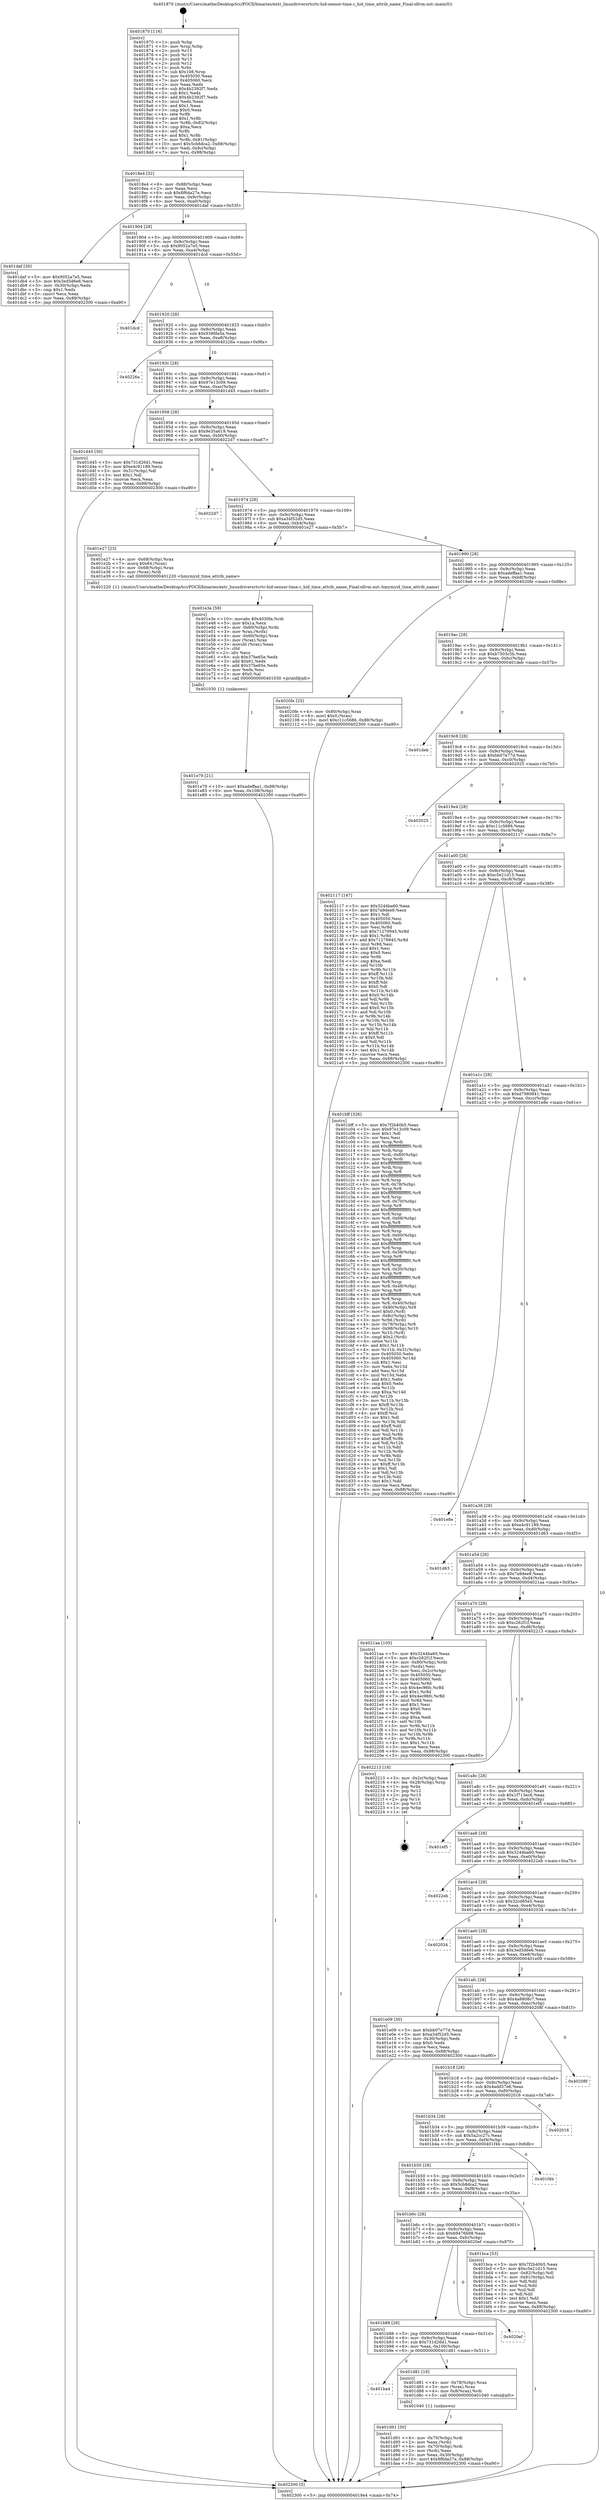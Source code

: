 digraph "0x401870" {
  label = "0x401870 (/mnt/c/Users/mathe/Desktop/tcc/POCII/binaries/extr_linuxdriversrtcrtc-hid-sensor-time.c_hid_time_attrib_name_Final-ollvm.out::main(0))"
  labelloc = "t"
  node[shape=record]

  Entry [label="",width=0.3,height=0.3,shape=circle,fillcolor=black,style=filled]
  "0x4018e4" [label="{
     0x4018e4 [32]\l
     | [instrs]\l
     &nbsp;&nbsp;0x4018e4 \<+6\>: mov -0x88(%rbp),%eax\l
     &nbsp;&nbsp;0x4018ea \<+2\>: mov %eax,%ecx\l
     &nbsp;&nbsp;0x4018ec \<+6\>: sub $0x8f6da27e,%ecx\l
     &nbsp;&nbsp;0x4018f2 \<+6\>: mov %eax,-0x9c(%rbp)\l
     &nbsp;&nbsp;0x4018f8 \<+6\>: mov %ecx,-0xa0(%rbp)\l
     &nbsp;&nbsp;0x4018fe \<+6\>: je 0000000000401daf \<main+0x53f\>\l
  }"]
  "0x401daf" [label="{
     0x401daf [30]\l
     | [instrs]\l
     &nbsp;&nbsp;0x401daf \<+5\>: mov $0x9052a7e5,%eax\l
     &nbsp;&nbsp;0x401db4 \<+5\>: mov $0x3ed5d6e6,%ecx\l
     &nbsp;&nbsp;0x401db9 \<+3\>: mov -0x30(%rbp),%edx\l
     &nbsp;&nbsp;0x401dbc \<+3\>: cmp $0x1,%edx\l
     &nbsp;&nbsp;0x401dbf \<+3\>: cmovl %ecx,%eax\l
     &nbsp;&nbsp;0x401dc2 \<+6\>: mov %eax,-0x88(%rbp)\l
     &nbsp;&nbsp;0x401dc8 \<+5\>: jmp 0000000000402300 \<main+0xa90\>\l
  }"]
  "0x401904" [label="{
     0x401904 [28]\l
     | [instrs]\l
     &nbsp;&nbsp;0x401904 \<+5\>: jmp 0000000000401909 \<main+0x99\>\l
     &nbsp;&nbsp;0x401909 \<+6\>: mov -0x9c(%rbp),%eax\l
     &nbsp;&nbsp;0x40190f \<+5\>: sub $0x9052a7e5,%eax\l
     &nbsp;&nbsp;0x401914 \<+6\>: mov %eax,-0xa4(%rbp)\l
     &nbsp;&nbsp;0x40191a \<+6\>: je 0000000000401dcd \<main+0x55d\>\l
  }"]
  Exit [label="",width=0.3,height=0.3,shape=circle,fillcolor=black,style=filled,peripheries=2]
  "0x401dcd" [label="{
     0x401dcd\l
  }", style=dashed]
  "0x401920" [label="{
     0x401920 [28]\l
     | [instrs]\l
     &nbsp;&nbsp;0x401920 \<+5\>: jmp 0000000000401925 \<main+0xb5\>\l
     &nbsp;&nbsp;0x401925 \<+6\>: mov -0x9c(%rbp),%eax\l
     &nbsp;&nbsp;0x40192b \<+5\>: sub $0x939fda5e,%eax\l
     &nbsp;&nbsp;0x401930 \<+6\>: mov %eax,-0xa8(%rbp)\l
     &nbsp;&nbsp;0x401936 \<+6\>: je 000000000040226a \<main+0x9fa\>\l
  }"]
  "0x401e79" [label="{
     0x401e79 [21]\l
     | [instrs]\l
     &nbsp;&nbsp;0x401e79 \<+10\>: movl $0xadeffaa1,-0x88(%rbp)\l
     &nbsp;&nbsp;0x401e83 \<+6\>: mov %eax,-0x108(%rbp)\l
     &nbsp;&nbsp;0x401e89 \<+5\>: jmp 0000000000402300 \<main+0xa90\>\l
  }"]
  "0x40226a" [label="{
     0x40226a\l
  }", style=dashed]
  "0x40193c" [label="{
     0x40193c [28]\l
     | [instrs]\l
     &nbsp;&nbsp;0x40193c \<+5\>: jmp 0000000000401941 \<main+0xd1\>\l
     &nbsp;&nbsp;0x401941 \<+6\>: mov -0x9c(%rbp),%eax\l
     &nbsp;&nbsp;0x401947 \<+5\>: sub $0x97e13c09,%eax\l
     &nbsp;&nbsp;0x40194c \<+6\>: mov %eax,-0xac(%rbp)\l
     &nbsp;&nbsp;0x401952 \<+6\>: je 0000000000401d45 \<main+0x4d5\>\l
  }"]
  "0x401e3e" [label="{
     0x401e3e [59]\l
     | [instrs]\l
     &nbsp;&nbsp;0x401e3e \<+10\>: movabs $0x4030fa,%rdi\l
     &nbsp;&nbsp;0x401e48 \<+5\>: mov $0x1a,%ecx\l
     &nbsp;&nbsp;0x401e4d \<+4\>: mov -0x60(%rbp),%rdx\l
     &nbsp;&nbsp;0x401e51 \<+3\>: mov %rax,(%rdx)\l
     &nbsp;&nbsp;0x401e54 \<+4\>: mov -0x60(%rbp),%rax\l
     &nbsp;&nbsp;0x401e58 \<+3\>: mov (%rax),%rax\l
     &nbsp;&nbsp;0x401e5b \<+3\>: movsbl (%rax),%eax\l
     &nbsp;&nbsp;0x401e5e \<+1\>: cltd\l
     &nbsp;&nbsp;0x401e5f \<+2\>: idiv %ecx\l
     &nbsp;&nbsp;0x401e61 \<+6\>: sub $0x37be65e,%edx\l
     &nbsp;&nbsp;0x401e67 \<+3\>: add $0x61,%edx\l
     &nbsp;&nbsp;0x401e6a \<+6\>: add $0x37be65e,%edx\l
     &nbsp;&nbsp;0x401e70 \<+2\>: mov %edx,%esi\l
     &nbsp;&nbsp;0x401e72 \<+2\>: mov $0x0,%al\l
     &nbsp;&nbsp;0x401e74 \<+5\>: call 0000000000401030 \<printf@plt\>\l
     | [calls]\l
     &nbsp;&nbsp;0x401030 \{1\} (unknown)\l
  }"]
  "0x401d45" [label="{
     0x401d45 [30]\l
     | [instrs]\l
     &nbsp;&nbsp;0x401d45 \<+5\>: mov $0x731d26d1,%eax\l
     &nbsp;&nbsp;0x401d4a \<+5\>: mov $0xe4c91189,%ecx\l
     &nbsp;&nbsp;0x401d4f \<+3\>: mov -0x31(%rbp),%dl\l
     &nbsp;&nbsp;0x401d52 \<+3\>: test $0x1,%dl\l
     &nbsp;&nbsp;0x401d55 \<+3\>: cmovne %ecx,%eax\l
     &nbsp;&nbsp;0x401d58 \<+6\>: mov %eax,-0x88(%rbp)\l
     &nbsp;&nbsp;0x401d5e \<+5\>: jmp 0000000000402300 \<main+0xa90\>\l
  }"]
  "0x401958" [label="{
     0x401958 [28]\l
     | [instrs]\l
     &nbsp;&nbsp;0x401958 \<+5\>: jmp 000000000040195d \<main+0xed\>\l
     &nbsp;&nbsp;0x40195d \<+6\>: mov -0x9c(%rbp),%eax\l
     &nbsp;&nbsp;0x401963 \<+5\>: sub $0x9e35a619,%eax\l
     &nbsp;&nbsp;0x401968 \<+6\>: mov %eax,-0xb0(%rbp)\l
     &nbsp;&nbsp;0x40196e \<+6\>: je 00000000004022d7 \<main+0xa67\>\l
  }"]
  "0x401d91" [label="{
     0x401d91 [30]\l
     | [instrs]\l
     &nbsp;&nbsp;0x401d91 \<+4\>: mov -0x70(%rbp),%rdi\l
     &nbsp;&nbsp;0x401d95 \<+2\>: mov %eax,(%rdi)\l
     &nbsp;&nbsp;0x401d97 \<+4\>: mov -0x70(%rbp),%rdi\l
     &nbsp;&nbsp;0x401d9b \<+2\>: mov (%rdi),%eax\l
     &nbsp;&nbsp;0x401d9d \<+3\>: mov %eax,-0x30(%rbp)\l
     &nbsp;&nbsp;0x401da0 \<+10\>: movl $0x8f6da27e,-0x88(%rbp)\l
     &nbsp;&nbsp;0x401daa \<+5\>: jmp 0000000000402300 \<main+0xa90\>\l
  }"]
  "0x4022d7" [label="{
     0x4022d7\l
  }", style=dashed]
  "0x401974" [label="{
     0x401974 [28]\l
     | [instrs]\l
     &nbsp;&nbsp;0x401974 \<+5\>: jmp 0000000000401979 \<main+0x109\>\l
     &nbsp;&nbsp;0x401979 \<+6\>: mov -0x9c(%rbp),%eax\l
     &nbsp;&nbsp;0x40197f \<+5\>: sub $0xa34f52d5,%eax\l
     &nbsp;&nbsp;0x401984 \<+6\>: mov %eax,-0xb4(%rbp)\l
     &nbsp;&nbsp;0x40198a \<+6\>: je 0000000000401e27 \<main+0x5b7\>\l
  }"]
  "0x401ba4" [label="{
     0x401ba4\l
  }", style=dashed]
  "0x401e27" [label="{
     0x401e27 [23]\l
     | [instrs]\l
     &nbsp;&nbsp;0x401e27 \<+4\>: mov -0x68(%rbp),%rax\l
     &nbsp;&nbsp;0x401e2b \<+7\>: movq $0x64,(%rax)\l
     &nbsp;&nbsp;0x401e32 \<+4\>: mov -0x68(%rbp),%rax\l
     &nbsp;&nbsp;0x401e36 \<+3\>: mov (%rax),%rdi\l
     &nbsp;&nbsp;0x401e39 \<+5\>: call 0000000000401220 \<hmymyid_time_attrib_name\>\l
     | [calls]\l
     &nbsp;&nbsp;0x401220 \{1\} (/mnt/c/Users/mathe/Desktop/tcc/POCII/binaries/extr_linuxdriversrtcrtc-hid-sensor-time.c_hid_time_attrib_name_Final-ollvm.out::hmymyid_time_attrib_name)\l
  }"]
  "0x401990" [label="{
     0x401990 [28]\l
     | [instrs]\l
     &nbsp;&nbsp;0x401990 \<+5\>: jmp 0000000000401995 \<main+0x125\>\l
     &nbsp;&nbsp;0x401995 \<+6\>: mov -0x9c(%rbp),%eax\l
     &nbsp;&nbsp;0x40199b \<+5\>: sub $0xadeffaa1,%eax\l
     &nbsp;&nbsp;0x4019a0 \<+6\>: mov %eax,-0xb8(%rbp)\l
     &nbsp;&nbsp;0x4019a6 \<+6\>: je 00000000004020fe \<main+0x88e\>\l
  }"]
  "0x401d81" [label="{
     0x401d81 [16]\l
     | [instrs]\l
     &nbsp;&nbsp;0x401d81 \<+4\>: mov -0x78(%rbp),%rax\l
     &nbsp;&nbsp;0x401d85 \<+3\>: mov (%rax),%rax\l
     &nbsp;&nbsp;0x401d88 \<+4\>: mov 0x8(%rax),%rdi\l
     &nbsp;&nbsp;0x401d8c \<+5\>: call 0000000000401040 \<atoi@plt\>\l
     | [calls]\l
     &nbsp;&nbsp;0x401040 \{1\} (unknown)\l
  }"]
  "0x4020fe" [label="{
     0x4020fe [25]\l
     | [instrs]\l
     &nbsp;&nbsp;0x4020fe \<+4\>: mov -0x80(%rbp),%rax\l
     &nbsp;&nbsp;0x402102 \<+6\>: movl $0x0,(%rax)\l
     &nbsp;&nbsp;0x402108 \<+10\>: movl $0xc11c5686,-0x88(%rbp)\l
     &nbsp;&nbsp;0x402112 \<+5\>: jmp 0000000000402300 \<main+0xa90\>\l
  }"]
  "0x4019ac" [label="{
     0x4019ac [28]\l
     | [instrs]\l
     &nbsp;&nbsp;0x4019ac \<+5\>: jmp 00000000004019b1 \<main+0x141\>\l
     &nbsp;&nbsp;0x4019b1 \<+6\>: mov -0x9c(%rbp),%eax\l
     &nbsp;&nbsp;0x4019b7 \<+5\>: sub $0xb7503c5b,%eax\l
     &nbsp;&nbsp;0x4019bc \<+6\>: mov %eax,-0xbc(%rbp)\l
     &nbsp;&nbsp;0x4019c2 \<+6\>: je 0000000000401deb \<main+0x57b\>\l
  }"]
  "0x401b88" [label="{
     0x401b88 [28]\l
     | [instrs]\l
     &nbsp;&nbsp;0x401b88 \<+5\>: jmp 0000000000401b8d \<main+0x31d\>\l
     &nbsp;&nbsp;0x401b8d \<+6\>: mov -0x9c(%rbp),%eax\l
     &nbsp;&nbsp;0x401b93 \<+5\>: sub $0x731d26d1,%eax\l
     &nbsp;&nbsp;0x401b98 \<+6\>: mov %eax,-0x100(%rbp)\l
     &nbsp;&nbsp;0x401b9e \<+6\>: je 0000000000401d81 \<main+0x511\>\l
  }"]
  "0x401deb" [label="{
     0x401deb\l
  }", style=dashed]
  "0x4019c8" [label="{
     0x4019c8 [28]\l
     | [instrs]\l
     &nbsp;&nbsp;0x4019c8 \<+5\>: jmp 00000000004019cd \<main+0x15d\>\l
     &nbsp;&nbsp;0x4019cd \<+6\>: mov -0x9c(%rbp),%eax\l
     &nbsp;&nbsp;0x4019d3 \<+5\>: sub $0xbb07e77d,%eax\l
     &nbsp;&nbsp;0x4019d8 \<+6\>: mov %eax,-0xc0(%rbp)\l
     &nbsp;&nbsp;0x4019de \<+6\>: je 0000000000402025 \<main+0x7b5\>\l
  }"]
  "0x4020ef" [label="{
     0x4020ef\l
  }", style=dashed]
  "0x402025" [label="{
     0x402025\l
  }", style=dashed]
  "0x4019e4" [label="{
     0x4019e4 [28]\l
     | [instrs]\l
     &nbsp;&nbsp;0x4019e4 \<+5\>: jmp 00000000004019e9 \<main+0x179\>\l
     &nbsp;&nbsp;0x4019e9 \<+6\>: mov -0x9c(%rbp),%eax\l
     &nbsp;&nbsp;0x4019ef \<+5\>: sub $0xc11c5686,%eax\l
     &nbsp;&nbsp;0x4019f4 \<+6\>: mov %eax,-0xc4(%rbp)\l
     &nbsp;&nbsp;0x4019fa \<+6\>: je 0000000000402117 \<main+0x8a7\>\l
  }"]
  "0x401870" [label="{
     0x401870 [116]\l
     | [instrs]\l
     &nbsp;&nbsp;0x401870 \<+1\>: push %rbp\l
     &nbsp;&nbsp;0x401871 \<+3\>: mov %rsp,%rbp\l
     &nbsp;&nbsp;0x401874 \<+2\>: push %r15\l
     &nbsp;&nbsp;0x401876 \<+2\>: push %r14\l
     &nbsp;&nbsp;0x401878 \<+2\>: push %r13\l
     &nbsp;&nbsp;0x40187a \<+2\>: push %r12\l
     &nbsp;&nbsp;0x40187c \<+1\>: push %rbx\l
     &nbsp;&nbsp;0x40187d \<+7\>: sub $0x108,%rsp\l
     &nbsp;&nbsp;0x401884 \<+7\>: mov 0x405050,%eax\l
     &nbsp;&nbsp;0x40188b \<+7\>: mov 0x405060,%ecx\l
     &nbsp;&nbsp;0x401892 \<+2\>: mov %eax,%edx\l
     &nbsp;&nbsp;0x401894 \<+6\>: sub $0x4b2392f7,%edx\l
     &nbsp;&nbsp;0x40189a \<+3\>: sub $0x1,%edx\l
     &nbsp;&nbsp;0x40189d \<+6\>: add $0x4b2392f7,%edx\l
     &nbsp;&nbsp;0x4018a3 \<+3\>: imul %edx,%eax\l
     &nbsp;&nbsp;0x4018a6 \<+3\>: and $0x1,%eax\l
     &nbsp;&nbsp;0x4018a9 \<+3\>: cmp $0x0,%eax\l
     &nbsp;&nbsp;0x4018ac \<+4\>: sete %r8b\l
     &nbsp;&nbsp;0x4018b0 \<+4\>: and $0x1,%r8b\l
     &nbsp;&nbsp;0x4018b4 \<+7\>: mov %r8b,-0x82(%rbp)\l
     &nbsp;&nbsp;0x4018bb \<+3\>: cmp $0xa,%ecx\l
     &nbsp;&nbsp;0x4018be \<+4\>: setl %r8b\l
     &nbsp;&nbsp;0x4018c2 \<+4\>: and $0x1,%r8b\l
     &nbsp;&nbsp;0x4018c6 \<+7\>: mov %r8b,-0x81(%rbp)\l
     &nbsp;&nbsp;0x4018cd \<+10\>: movl $0x5cb8dca2,-0x88(%rbp)\l
     &nbsp;&nbsp;0x4018d7 \<+6\>: mov %edi,-0x8c(%rbp)\l
     &nbsp;&nbsp;0x4018dd \<+7\>: mov %rsi,-0x98(%rbp)\l
  }"]
  "0x402117" [label="{
     0x402117 [147]\l
     | [instrs]\l
     &nbsp;&nbsp;0x402117 \<+5\>: mov $0x3244ba60,%eax\l
     &nbsp;&nbsp;0x40211c \<+5\>: mov $0x7a9dee9,%ecx\l
     &nbsp;&nbsp;0x402121 \<+2\>: mov $0x1,%dl\l
     &nbsp;&nbsp;0x402123 \<+7\>: mov 0x405050,%esi\l
     &nbsp;&nbsp;0x40212a \<+7\>: mov 0x405060,%edi\l
     &nbsp;&nbsp;0x402131 \<+3\>: mov %esi,%r8d\l
     &nbsp;&nbsp;0x402134 \<+7\>: sub $0x71279945,%r8d\l
     &nbsp;&nbsp;0x40213b \<+4\>: sub $0x1,%r8d\l
     &nbsp;&nbsp;0x40213f \<+7\>: add $0x71279945,%r8d\l
     &nbsp;&nbsp;0x402146 \<+4\>: imul %r8d,%esi\l
     &nbsp;&nbsp;0x40214a \<+3\>: and $0x1,%esi\l
     &nbsp;&nbsp;0x40214d \<+3\>: cmp $0x0,%esi\l
     &nbsp;&nbsp;0x402150 \<+4\>: sete %r9b\l
     &nbsp;&nbsp;0x402154 \<+3\>: cmp $0xa,%edi\l
     &nbsp;&nbsp;0x402157 \<+4\>: setl %r10b\l
     &nbsp;&nbsp;0x40215b \<+3\>: mov %r9b,%r11b\l
     &nbsp;&nbsp;0x40215e \<+4\>: xor $0xff,%r11b\l
     &nbsp;&nbsp;0x402162 \<+3\>: mov %r10b,%bl\l
     &nbsp;&nbsp;0x402165 \<+3\>: xor $0xff,%bl\l
     &nbsp;&nbsp;0x402168 \<+3\>: xor $0x0,%dl\l
     &nbsp;&nbsp;0x40216b \<+3\>: mov %r11b,%r14b\l
     &nbsp;&nbsp;0x40216e \<+4\>: and $0x0,%r14b\l
     &nbsp;&nbsp;0x402172 \<+3\>: and %dl,%r9b\l
     &nbsp;&nbsp;0x402175 \<+3\>: mov %bl,%r15b\l
     &nbsp;&nbsp;0x402178 \<+4\>: and $0x0,%r15b\l
     &nbsp;&nbsp;0x40217c \<+3\>: and %dl,%r10b\l
     &nbsp;&nbsp;0x40217f \<+3\>: or %r9b,%r14b\l
     &nbsp;&nbsp;0x402182 \<+3\>: or %r10b,%r15b\l
     &nbsp;&nbsp;0x402185 \<+3\>: xor %r15b,%r14b\l
     &nbsp;&nbsp;0x402188 \<+3\>: or %bl,%r11b\l
     &nbsp;&nbsp;0x40218b \<+4\>: xor $0xff,%r11b\l
     &nbsp;&nbsp;0x40218f \<+3\>: or $0x0,%dl\l
     &nbsp;&nbsp;0x402192 \<+3\>: and %dl,%r11b\l
     &nbsp;&nbsp;0x402195 \<+3\>: or %r11b,%r14b\l
     &nbsp;&nbsp;0x402198 \<+4\>: test $0x1,%r14b\l
     &nbsp;&nbsp;0x40219c \<+3\>: cmovne %ecx,%eax\l
     &nbsp;&nbsp;0x40219f \<+6\>: mov %eax,-0x88(%rbp)\l
     &nbsp;&nbsp;0x4021a5 \<+5\>: jmp 0000000000402300 \<main+0xa90\>\l
  }"]
  "0x401a00" [label="{
     0x401a00 [28]\l
     | [instrs]\l
     &nbsp;&nbsp;0x401a00 \<+5\>: jmp 0000000000401a05 \<main+0x195\>\l
     &nbsp;&nbsp;0x401a05 \<+6\>: mov -0x9c(%rbp),%eax\l
     &nbsp;&nbsp;0x401a0b \<+5\>: sub $0xc5e21d15,%eax\l
     &nbsp;&nbsp;0x401a10 \<+6\>: mov %eax,-0xc8(%rbp)\l
     &nbsp;&nbsp;0x401a16 \<+6\>: je 0000000000401bff \<main+0x38f\>\l
  }"]
  "0x402300" [label="{
     0x402300 [5]\l
     | [instrs]\l
     &nbsp;&nbsp;0x402300 \<+5\>: jmp 00000000004018e4 \<main+0x74\>\l
  }"]
  "0x401bff" [label="{
     0x401bff [326]\l
     | [instrs]\l
     &nbsp;&nbsp;0x401bff \<+5\>: mov $0x7f2b40b5,%eax\l
     &nbsp;&nbsp;0x401c04 \<+5\>: mov $0x97e13c09,%ecx\l
     &nbsp;&nbsp;0x401c09 \<+2\>: mov $0x1,%dl\l
     &nbsp;&nbsp;0x401c0b \<+2\>: xor %esi,%esi\l
     &nbsp;&nbsp;0x401c0d \<+3\>: mov %rsp,%rdi\l
     &nbsp;&nbsp;0x401c10 \<+4\>: add $0xfffffffffffffff0,%rdi\l
     &nbsp;&nbsp;0x401c14 \<+3\>: mov %rdi,%rsp\l
     &nbsp;&nbsp;0x401c17 \<+4\>: mov %rdi,-0x80(%rbp)\l
     &nbsp;&nbsp;0x401c1b \<+3\>: mov %rsp,%rdi\l
     &nbsp;&nbsp;0x401c1e \<+4\>: add $0xfffffffffffffff0,%rdi\l
     &nbsp;&nbsp;0x401c22 \<+3\>: mov %rdi,%rsp\l
     &nbsp;&nbsp;0x401c25 \<+3\>: mov %rsp,%r8\l
     &nbsp;&nbsp;0x401c28 \<+4\>: add $0xfffffffffffffff0,%r8\l
     &nbsp;&nbsp;0x401c2c \<+3\>: mov %r8,%rsp\l
     &nbsp;&nbsp;0x401c2f \<+4\>: mov %r8,-0x78(%rbp)\l
     &nbsp;&nbsp;0x401c33 \<+3\>: mov %rsp,%r8\l
     &nbsp;&nbsp;0x401c36 \<+4\>: add $0xfffffffffffffff0,%r8\l
     &nbsp;&nbsp;0x401c3a \<+3\>: mov %r8,%rsp\l
     &nbsp;&nbsp;0x401c3d \<+4\>: mov %r8,-0x70(%rbp)\l
     &nbsp;&nbsp;0x401c41 \<+3\>: mov %rsp,%r8\l
     &nbsp;&nbsp;0x401c44 \<+4\>: add $0xfffffffffffffff0,%r8\l
     &nbsp;&nbsp;0x401c48 \<+3\>: mov %r8,%rsp\l
     &nbsp;&nbsp;0x401c4b \<+4\>: mov %r8,-0x68(%rbp)\l
     &nbsp;&nbsp;0x401c4f \<+3\>: mov %rsp,%r8\l
     &nbsp;&nbsp;0x401c52 \<+4\>: add $0xfffffffffffffff0,%r8\l
     &nbsp;&nbsp;0x401c56 \<+3\>: mov %r8,%rsp\l
     &nbsp;&nbsp;0x401c59 \<+4\>: mov %r8,-0x60(%rbp)\l
     &nbsp;&nbsp;0x401c5d \<+3\>: mov %rsp,%r8\l
     &nbsp;&nbsp;0x401c60 \<+4\>: add $0xfffffffffffffff0,%r8\l
     &nbsp;&nbsp;0x401c64 \<+3\>: mov %r8,%rsp\l
     &nbsp;&nbsp;0x401c67 \<+4\>: mov %r8,-0x58(%rbp)\l
     &nbsp;&nbsp;0x401c6b \<+3\>: mov %rsp,%r8\l
     &nbsp;&nbsp;0x401c6e \<+4\>: add $0xfffffffffffffff0,%r8\l
     &nbsp;&nbsp;0x401c72 \<+3\>: mov %r8,%rsp\l
     &nbsp;&nbsp;0x401c75 \<+4\>: mov %r8,-0x50(%rbp)\l
     &nbsp;&nbsp;0x401c79 \<+3\>: mov %rsp,%r8\l
     &nbsp;&nbsp;0x401c7c \<+4\>: add $0xfffffffffffffff0,%r8\l
     &nbsp;&nbsp;0x401c80 \<+3\>: mov %r8,%rsp\l
     &nbsp;&nbsp;0x401c83 \<+4\>: mov %r8,-0x48(%rbp)\l
     &nbsp;&nbsp;0x401c87 \<+3\>: mov %rsp,%r8\l
     &nbsp;&nbsp;0x401c8a \<+4\>: add $0xfffffffffffffff0,%r8\l
     &nbsp;&nbsp;0x401c8e \<+3\>: mov %r8,%rsp\l
     &nbsp;&nbsp;0x401c91 \<+4\>: mov %r8,-0x40(%rbp)\l
     &nbsp;&nbsp;0x401c95 \<+4\>: mov -0x80(%rbp),%r8\l
     &nbsp;&nbsp;0x401c99 \<+7\>: movl $0x0,(%r8)\l
     &nbsp;&nbsp;0x401ca0 \<+7\>: mov -0x8c(%rbp),%r9d\l
     &nbsp;&nbsp;0x401ca7 \<+3\>: mov %r9d,(%rdi)\l
     &nbsp;&nbsp;0x401caa \<+4\>: mov -0x78(%rbp),%r8\l
     &nbsp;&nbsp;0x401cae \<+7\>: mov -0x98(%rbp),%r10\l
     &nbsp;&nbsp;0x401cb5 \<+3\>: mov %r10,(%r8)\l
     &nbsp;&nbsp;0x401cb8 \<+3\>: cmpl $0x2,(%rdi)\l
     &nbsp;&nbsp;0x401cbb \<+4\>: setne %r11b\l
     &nbsp;&nbsp;0x401cbf \<+4\>: and $0x1,%r11b\l
     &nbsp;&nbsp;0x401cc3 \<+4\>: mov %r11b,-0x31(%rbp)\l
     &nbsp;&nbsp;0x401cc7 \<+7\>: mov 0x405050,%ebx\l
     &nbsp;&nbsp;0x401cce \<+8\>: mov 0x405060,%r14d\l
     &nbsp;&nbsp;0x401cd6 \<+3\>: sub $0x1,%esi\l
     &nbsp;&nbsp;0x401cd9 \<+3\>: mov %ebx,%r15d\l
     &nbsp;&nbsp;0x401cdc \<+3\>: add %esi,%r15d\l
     &nbsp;&nbsp;0x401cdf \<+4\>: imul %r15d,%ebx\l
     &nbsp;&nbsp;0x401ce3 \<+3\>: and $0x1,%ebx\l
     &nbsp;&nbsp;0x401ce6 \<+3\>: cmp $0x0,%ebx\l
     &nbsp;&nbsp;0x401ce9 \<+4\>: sete %r11b\l
     &nbsp;&nbsp;0x401ced \<+4\>: cmp $0xa,%r14d\l
     &nbsp;&nbsp;0x401cf1 \<+4\>: setl %r12b\l
     &nbsp;&nbsp;0x401cf5 \<+3\>: mov %r11b,%r13b\l
     &nbsp;&nbsp;0x401cf8 \<+4\>: xor $0xff,%r13b\l
     &nbsp;&nbsp;0x401cfc \<+3\>: mov %r12b,%sil\l
     &nbsp;&nbsp;0x401cff \<+4\>: xor $0xff,%sil\l
     &nbsp;&nbsp;0x401d03 \<+3\>: xor $0x1,%dl\l
     &nbsp;&nbsp;0x401d06 \<+3\>: mov %r13b,%dil\l
     &nbsp;&nbsp;0x401d09 \<+4\>: and $0xff,%dil\l
     &nbsp;&nbsp;0x401d0d \<+3\>: and %dl,%r11b\l
     &nbsp;&nbsp;0x401d10 \<+3\>: mov %sil,%r8b\l
     &nbsp;&nbsp;0x401d13 \<+4\>: and $0xff,%r8b\l
     &nbsp;&nbsp;0x401d17 \<+3\>: and %dl,%r12b\l
     &nbsp;&nbsp;0x401d1a \<+3\>: or %r11b,%dil\l
     &nbsp;&nbsp;0x401d1d \<+3\>: or %r12b,%r8b\l
     &nbsp;&nbsp;0x401d20 \<+3\>: xor %r8b,%dil\l
     &nbsp;&nbsp;0x401d23 \<+3\>: or %sil,%r13b\l
     &nbsp;&nbsp;0x401d26 \<+4\>: xor $0xff,%r13b\l
     &nbsp;&nbsp;0x401d2a \<+3\>: or $0x1,%dl\l
     &nbsp;&nbsp;0x401d2d \<+3\>: and %dl,%r13b\l
     &nbsp;&nbsp;0x401d30 \<+3\>: or %r13b,%dil\l
     &nbsp;&nbsp;0x401d33 \<+4\>: test $0x1,%dil\l
     &nbsp;&nbsp;0x401d37 \<+3\>: cmovne %ecx,%eax\l
     &nbsp;&nbsp;0x401d3a \<+6\>: mov %eax,-0x88(%rbp)\l
     &nbsp;&nbsp;0x401d40 \<+5\>: jmp 0000000000402300 \<main+0xa90\>\l
  }"]
  "0x401a1c" [label="{
     0x401a1c [28]\l
     | [instrs]\l
     &nbsp;&nbsp;0x401a1c \<+5\>: jmp 0000000000401a21 \<main+0x1b1\>\l
     &nbsp;&nbsp;0x401a21 \<+6\>: mov -0x9c(%rbp),%eax\l
     &nbsp;&nbsp;0x401a27 \<+5\>: sub $0xd7980841,%eax\l
     &nbsp;&nbsp;0x401a2c \<+6\>: mov %eax,-0xcc(%rbp)\l
     &nbsp;&nbsp;0x401a32 \<+6\>: je 0000000000401e8e \<main+0x61e\>\l
  }"]
  "0x401b6c" [label="{
     0x401b6c [28]\l
     | [instrs]\l
     &nbsp;&nbsp;0x401b6c \<+5\>: jmp 0000000000401b71 \<main+0x301\>\l
     &nbsp;&nbsp;0x401b71 \<+6\>: mov -0x9c(%rbp),%eax\l
     &nbsp;&nbsp;0x401b77 \<+5\>: sub $0x69476b98,%eax\l
     &nbsp;&nbsp;0x401b7c \<+6\>: mov %eax,-0xfc(%rbp)\l
     &nbsp;&nbsp;0x401b82 \<+6\>: je 00000000004020ef \<main+0x87f\>\l
  }"]
  "0x401e8e" [label="{
     0x401e8e\l
  }", style=dashed]
  "0x401a38" [label="{
     0x401a38 [28]\l
     | [instrs]\l
     &nbsp;&nbsp;0x401a38 \<+5\>: jmp 0000000000401a3d \<main+0x1cd\>\l
     &nbsp;&nbsp;0x401a3d \<+6\>: mov -0x9c(%rbp),%eax\l
     &nbsp;&nbsp;0x401a43 \<+5\>: sub $0xe4c91189,%eax\l
     &nbsp;&nbsp;0x401a48 \<+6\>: mov %eax,-0xd0(%rbp)\l
     &nbsp;&nbsp;0x401a4e \<+6\>: je 0000000000401d63 \<main+0x4f3\>\l
  }"]
  "0x401bca" [label="{
     0x401bca [53]\l
     | [instrs]\l
     &nbsp;&nbsp;0x401bca \<+5\>: mov $0x7f2b40b5,%eax\l
     &nbsp;&nbsp;0x401bcf \<+5\>: mov $0xc5e21d15,%ecx\l
     &nbsp;&nbsp;0x401bd4 \<+6\>: mov -0x82(%rbp),%dl\l
     &nbsp;&nbsp;0x401bda \<+7\>: mov -0x81(%rbp),%sil\l
     &nbsp;&nbsp;0x401be1 \<+3\>: mov %dl,%dil\l
     &nbsp;&nbsp;0x401be4 \<+3\>: and %sil,%dil\l
     &nbsp;&nbsp;0x401be7 \<+3\>: xor %sil,%dl\l
     &nbsp;&nbsp;0x401bea \<+3\>: or %dl,%dil\l
     &nbsp;&nbsp;0x401bed \<+4\>: test $0x1,%dil\l
     &nbsp;&nbsp;0x401bf1 \<+3\>: cmovne %ecx,%eax\l
     &nbsp;&nbsp;0x401bf4 \<+6\>: mov %eax,-0x88(%rbp)\l
     &nbsp;&nbsp;0x401bfa \<+5\>: jmp 0000000000402300 \<main+0xa90\>\l
  }"]
  "0x401d63" [label="{
     0x401d63\l
  }", style=dashed]
  "0x401a54" [label="{
     0x401a54 [28]\l
     | [instrs]\l
     &nbsp;&nbsp;0x401a54 \<+5\>: jmp 0000000000401a59 \<main+0x1e9\>\l
     &nbsp;&nbsp;0x401a59 \<+6\>: mov -0x9c(%rbp),%eax\l
     &nbsp;&nbsp;0x401a5f \<+5\>: sub $0x7a9dee9,%eax\l
     &nbsp;&nbsp;0x401a64 \<+6\>: mov %eax,-0xd4(%rbp)\l
     &nbsp;&nbsp;0x401a6a \<+6\>: je 00000000004021aa \<main+0x93a\>\l
  }"]
  "0x401b50" [label="{
     0x401b50 [28]\l
     | [instrs]\l
     &nbsp;&nbsp;0x401b50 \<+5\>: jmp 0000000000401b55 \<main+0x2e5\>\l
     &nbsp;&nbsp;0x401b55 \<+6\>: mov -0x9c(%rbp),%eax\l
     &nbsp;&nbsp;0x401b5b \<+5\>: sub $0x5cb8dca2,%eax\l
     &nbsp;&nbsp;0x401b60 \<+6\>: mov %eax,-0xf8(%rbp)\l
     &nbsp;&nbsp;0x401b66 \<+6\>: je 0000000000401bca \<main+0x35a\>\l
  }"]
  "0x4021aa" [label="{
     0x4021aa [105]\l
     | [instrs]\l
     &nbsp;&nbsp;0x4021aa \<+5\>: mov $0x3244ba60,%eax\l
     &nbsp;&nbsp;0x4021af \<+5\>: mov $0xc262f1f,%ecx\l
     &nbsp;&nbsp;0x4021b4 \<+4\>: mov -0x80(%rbp),%rdx\l
     &nbsp;&nbsp;0x4021b8 \<+2\>: mov (%rdx),%esi\l
     &nbsp;&nbsp;0x4021ba \<+3\>: mov %esi,-0x2c(%rbp)\l
     &nbsp;&nbsp;0x4021bd \<+7\>: mov 0x405050,%esi\l
     &nbsp;&nbsp;0x4021c4 \<+7\>: mov 0x405060,%edi\l
     &nbsp;&nbsp;0x4021cb \<+3\>: mov %esi,%r8d\l
     &nbsp;&nbsp;0x4021ce \<+7\>: sub $0x4ec96fc,%r8d\l
     &nbsp;&nbsp;0x4021d5 \<+4\>: sub $0x1,%r8d\l
     &nbsp;&nbsp;0x4021d9 \<+7\>: add $0x4ec96fc,%r8d\l
     &nbsp;&nbsp;0x4021e0 \<+4\>: imul %r8d,%esi\l
     &nbsp;&nbsp;0x4021e4 \<+3\>: and $0x1,%esi\l
     &nbsp;&nbsp;0x4021e7 \<+3\>: cmp $0x0,%esi\l
     &nbsp;&nbsp;0x4021ea \<+4\>: sete %r9b\l
     &nbsp;&nbsp;0x4021ee \<+3\>: cmp $0xa,%edi\l
     &nbsp;&nbsp;0x4021f1 \<+4\>: setl %r10b\l
     &nbsp;&nbsp;0x4021f5 \<+3\>: mov %r9b,%r11b\l
     &nbsp;&nbsp;0x4021f8 \<+3\>: and %r10b,%r11b\l
     &nbsp;&nbsp;0x4021fb \<+3\>: xor %r10b,%r9b\l
     &nbsp;&nbsp;0x4021fe \<+3\>: or %r9b,%r11b\l
     &nbsp;&nbsp;0x402201 \<+4\>: test $0x1,%r11b\l
     &nbsp;&nbsp;0x402205 \<+3\>: cmovne %ecx,%eax\l
     &nbsp;&nbsp;0x402208 \<+6\>: mov %eax,-0x88(%rbp)\l
     &nbsp;&nbsp;0x40220e \<+5\>: jmp 0000000000402300 \<main+0xa90\>\l
  }"]
  "0x401a70" [label="{
     0x401a70 [28]\l
     | [instrs]\l
     &nbsp;&nbsp;0x401a70 \<+5\>: jmp 0000000000401a75 \<main+0x205\>\l
     &nbsp;&nbsp;0x401a75 \<+6\>: mov -0x9c(%rbp),%eax\l
     &nbsp;&nbsp;0x401a7b \<+5\>: sub $0xc262f1f,%eax\l
     &nbsp;&nbsp;0x401a80 \<+6\>: mov %eax,-0xd8(%rbp)\l
     &nbsp;&nbsp;0x401a86 \<+6\>: je 0000000000402213 \<main+0x9a3\>\l
  }"]
  "0x401f4b" [label="{
     0x401f4b\l
  }", style=dashed]
  "0x402213" [label="{
     0x402213 [18]\l
     | [instrs]\l
     &nbsp;&nbsp;0x402213 \<+3\>: mov -0x2c(%rbp),%eax\l
     &nbsp;&nbsp;0x402216 \<+4\>: lea -0x28(%rbp),%rsp\l
     &nbsp;&nbsp;0x40221a \<+1\>: pop %rbx\l
     &nbsp;&nbsp;0x40221b \<+2\>: pop %r12\l
     &nbsp;&nbsp;0x40221d \<+2\>: pop %r13\l
     &nbsp;&nbsp;0x40221f \<+2\>: pop %r14\l
     &nbsp;&nbsp;0x402221 \<+2\>: pop %r15\l
     &nbsp;&nbsp;0x402223 \<+1\>: pop %rbp\l
     &nbsp;&nbsp;0x402224 \<+1\>: ret\l
  }"]
  "0x401a8c" [label="{
     0x401a8c [28]\l
     | [instrs]\l
     &nbsp;&nbsp;0x401a8c \<+5\>: jmp 0000000000401a91 \<main+0x221\>\l
     &nbsp;&nbsp;0x401a91 \<+6\>: mov -0x9c(%rbp),%eax\l
     &nbsp;&nbsp;0x401a97 \<+5\>: sub $0x1f713ec6,%eax\l
     &nbsp;&nbsp;0x401a9c \<+6\>: mov %eax,-0xdc(%rbp)\l
     &nbsp;&nbsp;0x401aa2 \<+6\>: je 0000000000401ef5 \<main+0x685\>\l
  }"]
  "0x401b34" [label="{
     0x401b34 [28]\l
     | [instrs]\l
     &nbsp;&nbsp;0x401b34 \<+5\>: jmp 0000000000401b39 \<main+0x2c9\>\l
     &nbsp;&nbsp;0x401b39 \<+6\>: mov -0x9c(%rbp),%eax\l
     &nbsp;&nbsp;0x401b3f \<+5\>: sub $0x5a2cc27c,%eax\l
     &nbsp;&nbsp;0x401b44 \<+6\>: mov %eax,-0xf4(%rbp)\l
     &nbsp;&nbsp;0x401b4a \<+6\>: je 0000000000401f4b \<main+0x6db\>\l
  }"]
  "0x401ef5" [label="{
     0x401ef5\l
  }", style=dashed]
  "0x401aa8" [label="{
     0x401aa8 [28]\l
     | [instrs]\l
     &nbsp;&nbsp;0x401aa8 \<+5\>: jmp 0000000000401aad \<main+0x23d\>\l
     &nbsp;&nbsp;0x401aad \<+6\>: mov -0x9c(%rbp),%eax\l
     &nbsp;&nbsp;0x401ab3 \<+5\>: sub $0x3244ba60,%eax\l
     &nbsp;&nbsp;0x401ab8 \<+6\>: mov %eax,-0xe0(%rbp)\l
     &nbsp;&nbsp;0x401abe \<+6\>: je 00000000004022eb \<main+0xa7b\>\l
  }"]
  "0x402016" [label="{
     0x402016\l
  }", style=dashed]
  "0x4022eb" [label="{
     0x4022eb\l
  }", style=dashed]
  "0x401ac4" [label="{
     0x401ac4 [28]\l
     | [instrs]\l
     &nbsp;&nbsp;0x401ac4 \<+5\>: jmp 0000000000401ac9 \<main+0x259\>\l
     &nbsp;&nbsp;0x401ac9 \<+6\>: mov -0x9c(%rbp),%eax\l
     &nbsp;&nbsp;0x401acf \<+5\>: sub $0x32cd85e5,%eax\l
     &nbsp;&nbsp;0x401ad4 \<+6\>: mov %eax,-0xe4(%rbp)\l
     &nbsp;&nbsp;0x401ada \<+6\>: je 0000000000402034 \<main+0x7c4\>\l
  }"]
  "0x401b18" [label="{
     0x401b18 [28]\l
     | [instrs]\l
     &nbsp;&nbsp;0x401b18 \<+5\>: jmp 0000000000401b1d \<main+0x2ad\>\l
     &nbsp;&nbsp;0x401b1d \<+6\>: mov -0x9c(%rbp),%eax\l
     &nbsp;&nbsp;0x401b23 \<+5\>: sub $0x4add57e6,%eax\l
     &nbsp;&nbsp;0x401b28 \<+6\>: mov %eax,-0xf0(%rbp)\l
     &nbsp;&nbsp;0x401b2e \<+6\>: je 0000000000402016 \<main+0x7a6\>\l
  }"]
  "0x402034" [label="{
     0x402034\l
  }", style=dashed]
  "0x401ae0" [label="{
     0x401ae0 [28]\l
     | [instrs]\l
     &nbsp;&nbsp;0x401ae0 \<+5\>: jmp 0000000000401ae5 \<main+0x275\>\l
     &nbsp;&nbsp;0x401ae5 \<+6\>: mov -0x9c(%rbp),%eax\l
     &nbsp;&nbsp;0x401aeb \<+5\>: sub $0x3ed5d6e6,%eax\l
     &nbsp;&nbsp;0x401af0 \<+6\>: mov %eax,-0xe8(%rbp)\l
     &nbsp;&nbsp;0x401af6 \<+6\>: je 0000000000401e09 \<main+0x599\>\l
  }"]
  "0x40208f" [label="{
     0x40208f\l
  }", style=dashed]
  "0x401e09" [label="{
     0x401e09 [30]\l
     | [instrs]\l
     &nbsp;&nbsp;0x401e09 \<+5\>: mov $0xbb07e77d,%eax\l
     &nbsp;&nbsp;0x401e0e \<+5\>: mov $0xa34f52d5,%ecx\l
     &nbsp;&nbsp;0x401e13 \<+3\>: mov -0x30(%rbp),%edx\l
     &nbsp;&nbsp;0x401e16 \<+3\>: cmp $0x0,%edx\l
     &nbsp;&nbsp;0x401e19 \<+3\>: cmove %ecx,%eax\l
     &nbsp;&nbsp;0x401e1c \<+6\>: mov %eax,-0x88(%rbp)\l
     &nbsp;&nbsp;0x401e22 \<+5\>: jmp 0000000000402300 \<main+0xa90\>\l
  }"]
  "0x401afc" [label="{
     0x401afc [28]\l
     | [instrs]\l
     &nbsp;&nbsp;0x401afc \<+5\>: jmp 0000000000401b01 \<main+0x291\>\l
     &nbsp;&nbsp;0x401b01 \<+6\>: mov -0x9c(%rbp),%eax\l
     &nbsp;&nbsp;0x401b07 \<+5\>: sub $0x4a8808c7,%eax\l
     &nbsp;&nbsp;0x401b0c \<+6\>: mov %eax,-0xec(%rbp)\l
     &nbsp;&nbsp;0x401b12 \<+6\>: je 000000000040208f \<main+0x81f\>\l
  }"]
  Entry -> "0x401870" [label=" 1"]
  "0x4018e4" -> "0x401daf" [label=" 1"]
  "0x4018e4" -> "0x401904" [label=" 10"]
  "0x402213" -> Exit [label=" 1"]
  "0x401904" -> "0x401dcd" [label=" 0"]
  "0x401904" -> "0x401920" [label=" 10"]
  "0x4021aa" -> "0x402300" [label=" 1"]
  "0x401920" -> "0x40226a" [label=" 0"]
  "0x401920" -> "0x40193c" [label=" 10"]
  "0x402117" -> "0x402300" [label=" 1"]
  "0x40193c" -> "0x401d45" [label=" 1"]
  "0x40193c" -> "0x401958" [label=" 9"]
  "0x4020fe" -> "0x402300" [label=" 1"]
  "0x401958" -> "0x4022d7" [label=" 0"]
  "0x401958" -> "0x401974" [label=" 9"]
  "0x401e79" -> "0x402300" [label=" 1"]
  "0x401974" -> "0x401e27" [label=" 1"]
  "0x401974" -> "0x401990" [label=" 8"]
  "0x401e3e" -> "0x401e79" [label=" 1"]
  "0x401990" -> "0x4020fe" [label=" 1"]
  "0x401990" -> "0x4019ac" [label=" 7"]
  "0x401e27" -> "0x401e3e" [label=" 1"]
  "0x4019ac" -> "0x401deb" [label=" 0"]
  "0x4019ac" -> "0x4019c8" [label=" 7"]
  "0x401daf" -> "0x402300" [label=" 1"]
  "0x4019c8" -> "0x402025" [label=" 0"]
  "0x4019c8" -> "0x4019e4" [label=" 7"]
  "0x401d91" -> "0x402300" [label=" 1"]
  "0x4019e4" -> "0x402117" [label=" 1"]
  "0x4019e4" -> "0x401a00" [label=" 6"]
  "0x401b88" -> "0x401d81" [label=" 1"]
  "0x401a00" -> "0x401bff" [label=" 1"]
  "0x401a00" -> "0x401a1c" [label=" 5"]
  "0x401e09" -> "0x402300" [label=" 1"]
  "0x401a1c" -> "0x401e8e" [label=" 0"]
  "0x401a1c" -> "0x401a38" [label=" 5"]
  "0x401b6c" -> "0x401b88" [label=" 1"]
  "0x401a38" -> "0x401d63" [label=" 0"]
  "0x401a38" -> "0x401a54" [label=" 5"]
  "0x401b6c" -> "0x4020ef" [label=" 0"]
  "0x401a54" -> "0x4021aa" [label=" 1"]
  "0x401a54" -> "0x401a70" [label=" 4"]
  "0x401d45" -> "0x402300" [label=" 1"]
  "0x401a70" -> "0x402213" [label=" 1"]
  "0x401a70" -> "0x401a8c" [label=" 3"]
  "0x401bff" -> "0x402300" [label=" 1"]
  "0x401a8c" -> "0x401ef5" [label=" 0"]
  "0x401a8c" -> "0x401aa8" [label=" 3"]
  "0x402300" -> "0x4018e4" [label=" 10"]
  "0x401aa8" -> "0x4022eb" [label=" 0"]
  "0x401aa8" -> "0x401ac4" [label=" 3"]
  "0x401870" -> "0x4018e4" [label=" 1"]
  "0x401ac4" -> "0x402034" [label=" 0"]
  "0x401ac4" -> "0x401ae0" [label=" 3"]
  "0x401b50" -> "0x401b6c" [label=" 1"]
  "0x401ae0" -> "0x401e09" [label=" 1"]
  "0x401ae0" -> "0x401afc" [label=" 2"]
  "0x401b50" -> "0x401bca" [label=" 1"]
  "0x401afc" -> "0x40208f" [label=" 0"]
  "0x401afc" -> "0x401b18" [label=" 2"]
  "0x401bca" -> "0x402300" [label=" 1"]
  "0x401b18" -> "0x402016" [label=" 0"]
  "0x401b18" -> "0x401b34" [label=" 2"]
  "0x401b88" -> "0x401ba4" [label=" 0"]
  "0x401b34" -> "0x401f4b" [label=" 0"]
  "0x401b34" -> "0x401b50" [label=" 2"]
  "0x401d81" -> "0x401d91" [label=" 1"]
}
